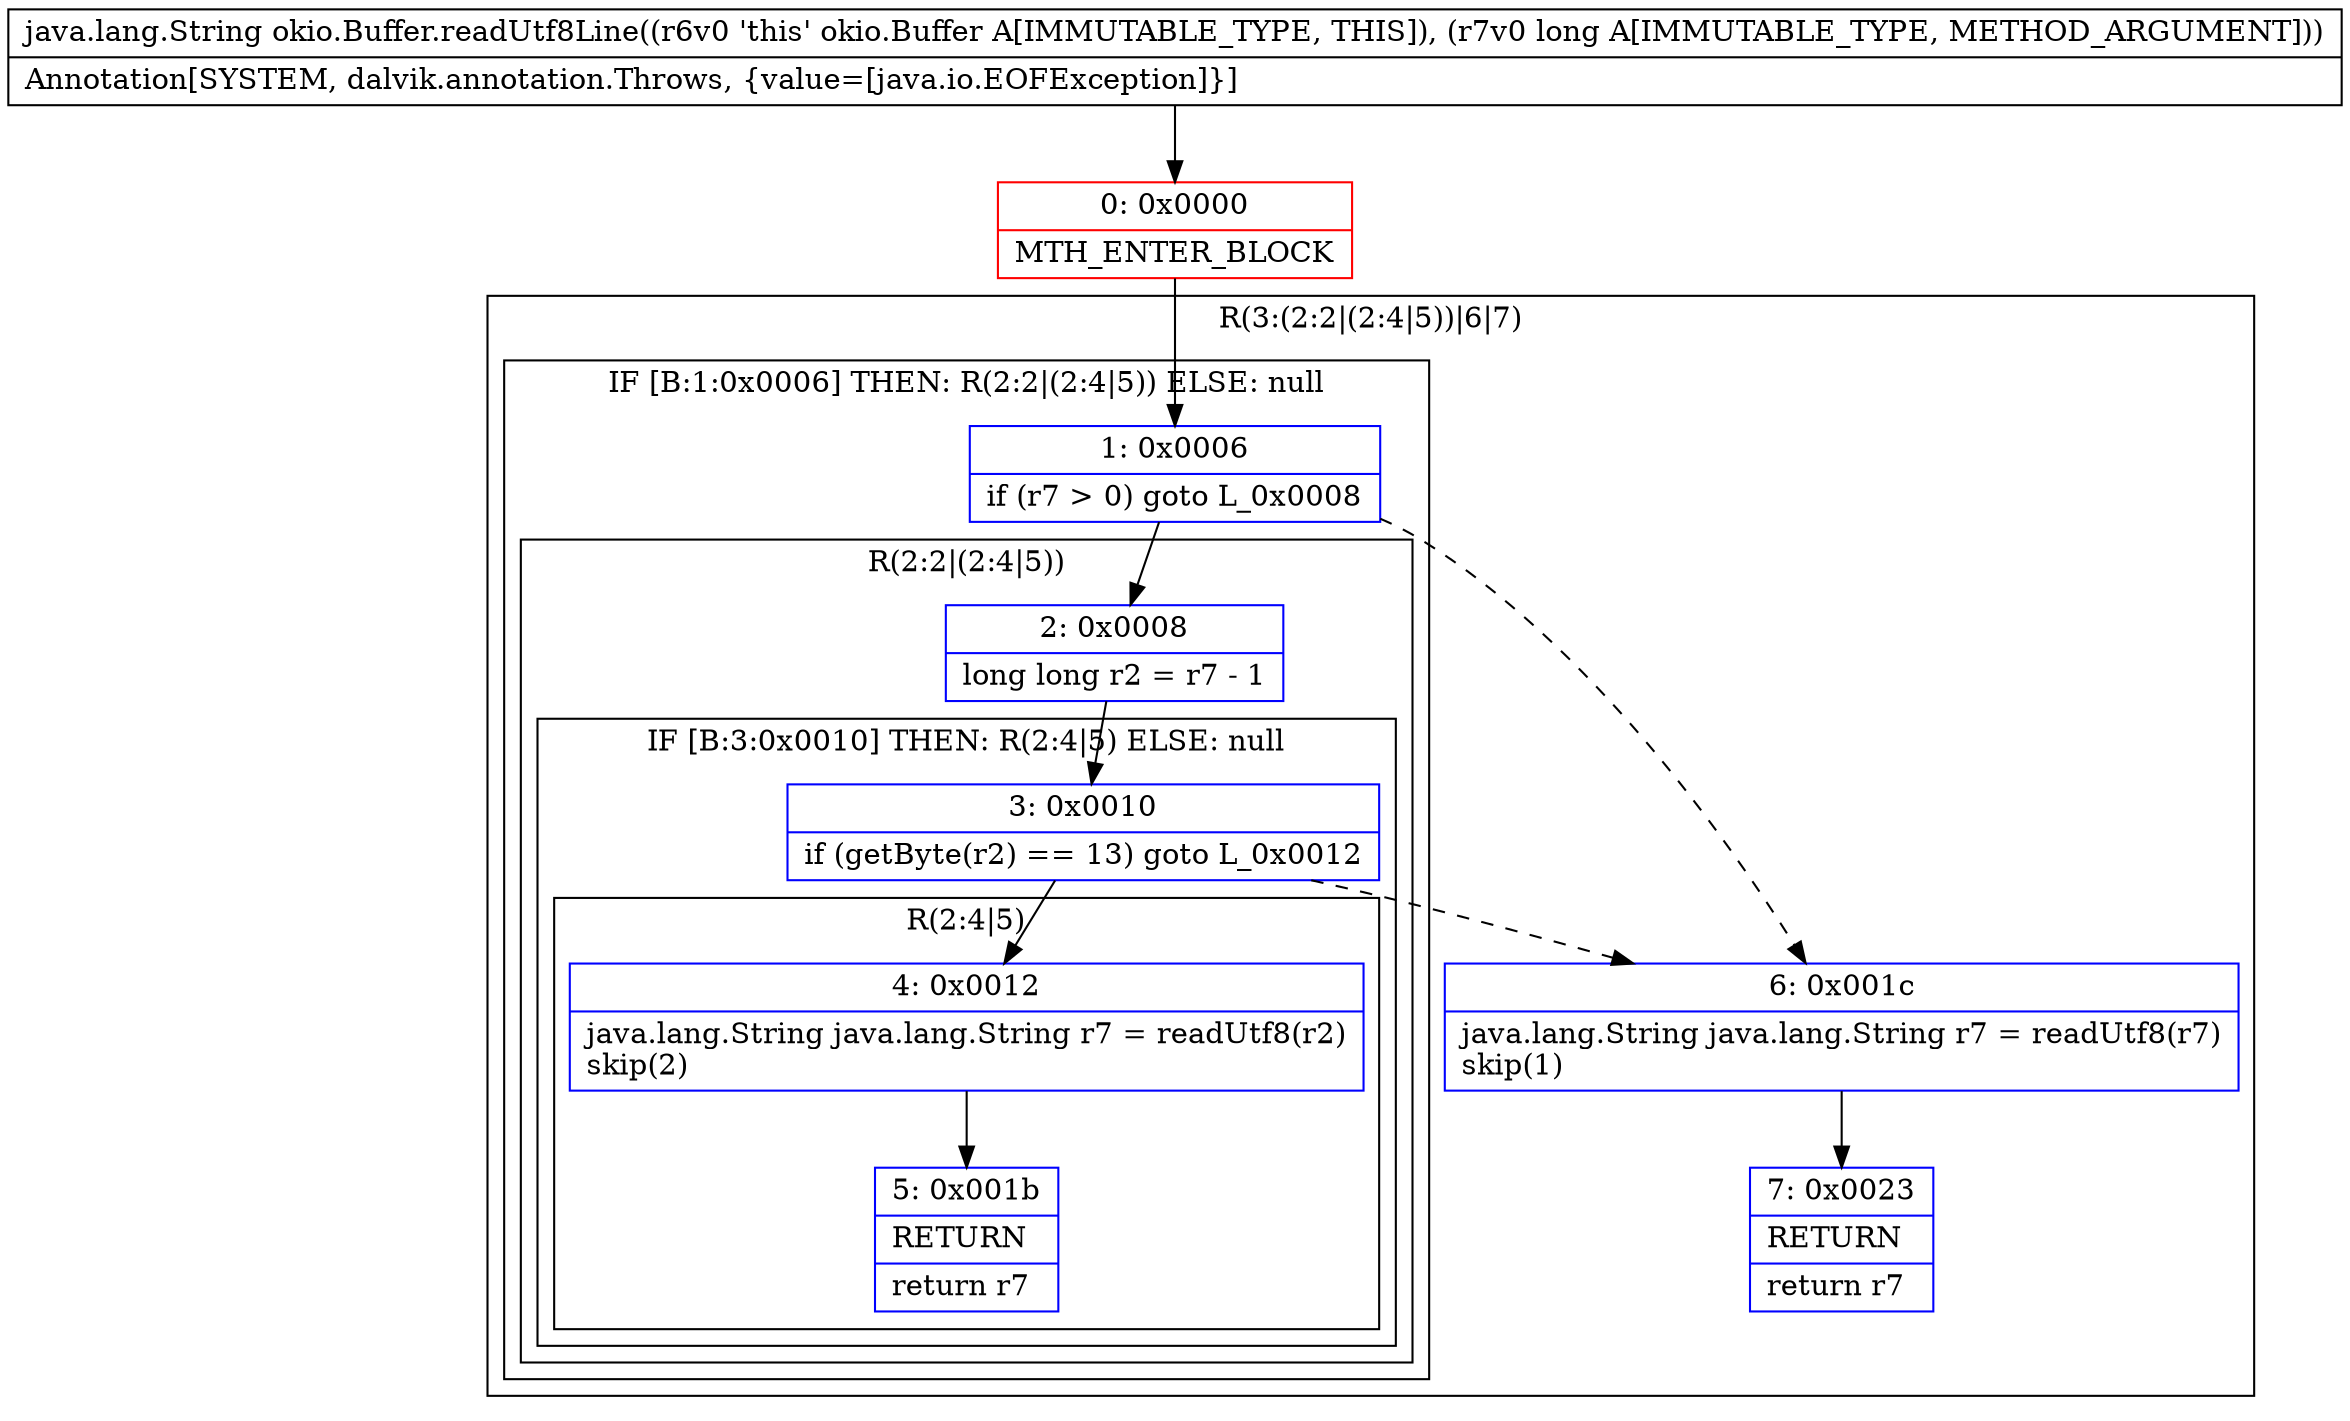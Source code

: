 digraph "CFG forokio.Buffer.readUtf8Line(J)Ljava\/lang\/String;" {
subgraph cluster_Region_1289115796 {
label = "R(3:(2:2|(2:4|5))|6|7)";
node [shape=record,color=blue];
subgraph cluster_IfRegion_915048269 {
label = "IF [B:1:0x0006] THEN: R(2:2|(2:4|5)) ELSE: null";
node [shape=record,color=blue];
Node_1 [shape=record,label="{1\:\ 0x0006|if (r7 \> 0) goto L_0x0008\l}"];
subgraph cluster_Region_1149428875 {
label = "R(2:2|(2:4|5))";
node [shape=record,color=blue];
Node_2 [shape=record,label="{2\:\ 0x0008|long long r2 = r7 \- 1\l}"];
subgraph cluster_IfRegion_528202517 {
label = "IF [B:3:0x0010] THEN: R(2:4|5) ELSE: null";
node [shape=record,color=blue];
Node_3 [shape=record,label="{3\:\ 0x0010|if (getByte(r2) == 13) goto L_0x0012\l}"];
subgraph cluster_Region_2041729641 {
label = "R(2:4|5)";
node [shape=record,color=blue];
Node_4 [shape=record,label="{4\:\ 0x0012|java.lang.String java.lang.String r7 = readUtf8(r2)\lskip(2)\l}"];
Node_5 [shape=record,label="{5\:\ 0x001b|RETURN\l|return r7\l}"];
}
}
}
}
Node_6 [shape=record,label="{6\:\ 0x001c|java.lang.String java.lang.String r7 = readUtf8(r7)\lskip(1)\l}"];
Node_7 [shape=record,label="{7\:\ 0x0023|RETURN\l|return r7\l}"];
}
Node_0 [shape=record,color=red,label="{0\:\ 0x0000|MTH_ENTER_BLOCK\l}"];
MethodNode[shape=record,label="{java.lang.String okio.Buffer.readUtf8Line((r6v0 'this' okio.Buffer A[IMMUTABLE_TYPE, THIS]), (r7v0 long A[IMMUTABLE_TYPE, METHOD_ARGUMENT]))  | Annotation[SYSTEM, dalvik.annotation.Throws, \{value=[java.io.EOFException]\}]\l}"];
MethodNode -> Node_0;
Node_1 -> Node_2;
Node_1 -> Node_6[style=dashed];
Node_2 -> Node_3;
Node_3 -> Node_4;
Node_3 -> Node_6[style=dashed];
Node_4 -> Node_5;
Node_6 -> Node_7;
Node_0 -> Node_1;
}

